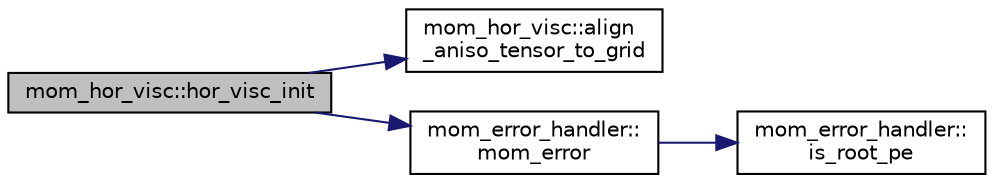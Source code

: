 digraph "mom_hor_visc::hor_visc_init"
{
 // INTERACTIVE_SVG=YES
 // LATEX_PDF_SIZE
  edge [fontname="Helvetica",fontsize="10",labelfontname="Helvetica",labelfontsize="10"];
  node [fontname="Helvetica",fontsize="10",shape=record];
  rankdir="LR";
  Node1 [label="mom_hor_visc::hor_visc_init",height=0.2,width=0.4,color="black", fillcolor="grey75", style="filled", fontcolor="black",tooltip="Allocates space for and calculates static variables used by horizontal_viscosity()...."];
  Node1 -> Node2 [color="midnightblue",fontsize="10",style="solid",fontname="Helvetica"];
  Node2 [label="mom_hor_visc::align\l_aniso_tensor_to_grid",height=0.2,width=0.4,color="black", fillcolor="white", style="filled",URL="$namespacemom__hor__visc.html#abbd712954c311516d28c7d6a46e6c381",tooltip="Calculates factors in the anisotropic orientation tensor to be align with the grid...."];
  Node1 -> Node3 [color="midnightblue",fontsize="10",style="solid",fontname="Helvetica"];
  Node3 [label="mom_error_handler::\lmom_error",height=0.2,width=0.4,color="black", fillcolor="white", style="filled",URL="$namespacemom__error__handler.html#a460cfb79a06c29fc249952c2a3710d67",tooltip="This provides a convenient interface for writing an mpp_error message with run-time filter based on a..."];
  Node3 -> Node4 [color="midnightblue",fontsize="10",style="solid",fontname="Helvetica"];
  Node4 [label="mom_error_handler::\lis_root_pe",height=0.2,width=0.4,color="black", fillcolor="white", style="filled",URL="$namespacemom__error__handler.html#ad5f00a53059c72fe2332d1436c80ca71",tooltip="This returns .true. if the current PE is the root PE."];
}
